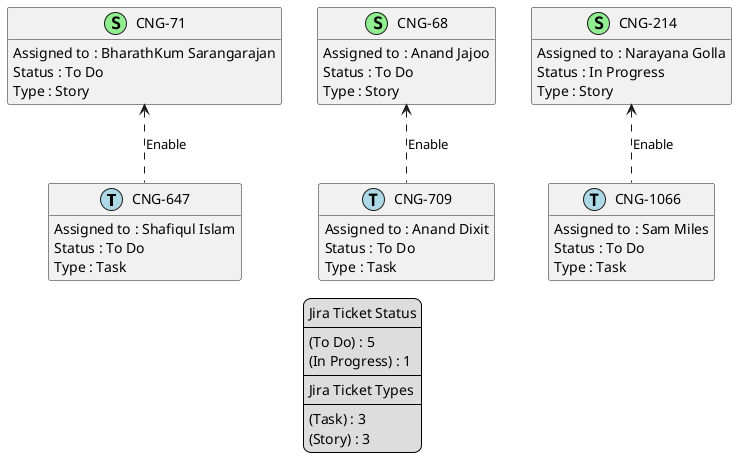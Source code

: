 @startuml
'https://plantuml.com/class-diagram

' GENERATE CLASS DIAGRAM ===========
' Generated at    : Mon Apr 15 17:54:50 CEST 2024

hide empty members

legend
Jira Ticket Status
----
(To Do) : 5
(In Progress) : 1
----
Jira Ticket Types
----
(Task) : 3
(Story) : 3
end legend


' Tickets =======
class "CNG-647" << (T,lightblue) >> {
  Assigned to : Shafiqul Islam
  Status : To Do
  Type : Task
}

class "CNG-68" << (S,lightgreen) >> {
  Assigned to : Anand Jajoo
  Status : To Do
  Type : Story
}

class "CNG-709" << (T,lightblue) >> {
  Assigned to : Anand Dixit
  Status : To Do
  Type : Task
}

class "CNG-71" << (S,lightgreen) >> {
  Assigned to : BharathKum Sarangarajan
  Status : To Do
  Type : Story
}

class "CNG-214" << (S,lightgreen) >> {
  Assigned to : Narayana Golla
  Status : In Progress
  Type : Story
}

class "CNG-1066" << (T,lightblue) >> {
  Assigned to : Sam Miles
  Status : To Do
  Type : Task
}



' Links =======
"CNG-214" <.. "CNG-1066" : Enable
"CNG-68" <.. "CNG-709" : Enable
"CNG-71" <.. "CNG-647" : Enable


@enduml
